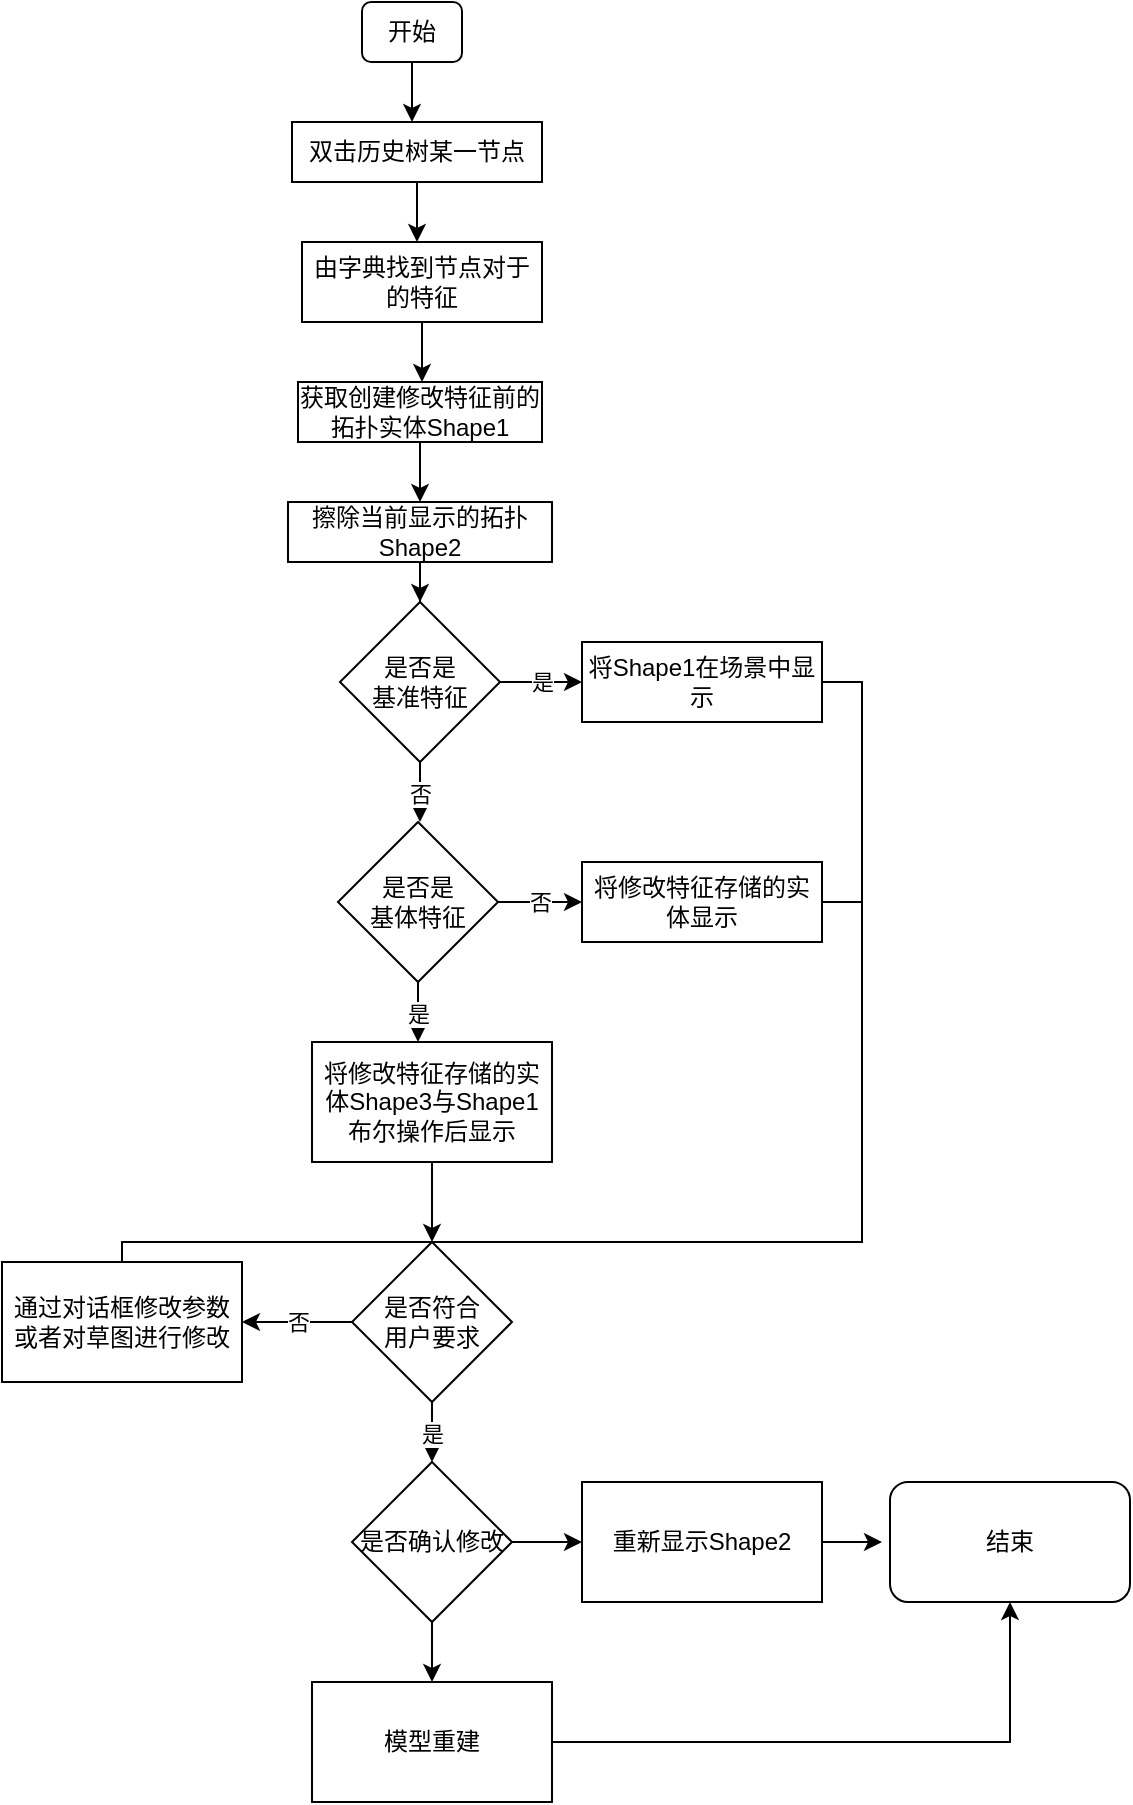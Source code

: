 <mxfile version="21.0.6" type="github">
  <diagram name="第 1 页" id="IQUPoxUGQp5hp6mGDjeq">
    <mxGraphModel dx="2442" dy="892" grid="1" gridSize="10" guides="1" tooltips="1" connect="1" arrows="1" fold="1" page="1" pageScale="1" pageWidth="827" pageHeight="1169" math="0" shadow="0">
      <root>
        <mxCell id="0" />
        <mxCell id="1" parent="0" />
        <mxCell id="s2qasGXDU6sx1jrhp38d-2" style="edgeStyle=orthogonalEdgeStyle;rounded=0;orthogonalLoop=1;jettySize=auto;html=1;" edge="1" parent="1" source="s2qasGXDU6sx1jrhp38d-1">
          <mxGeometry relative="1" as="geometry">
            <mxPoint x="175" y="150" as="targetPoint" />
          </mxGeometry>
        </mxCell>
        <mxCell id="s2qasGXDU6sx1jrhp38d-1" value="开始" style="rounded=1;whiteSpace=wrap;html=1;" vertex="1" parent="1">
          <mxGeometry x="150" y="90" width="50" height="30" as="geometry" />
        </mxCell>
        <mxCell id="s2qasGXDU6sx1jrhp38d-4" style="edgeStyle=orthogonalEdgeStyle;rounded=0;orthogonalLoop=1;jettySize=auto;html=1;" edge="1" parent="1" source="s2qasGXDU6sx1jrhp38d-3">
          <mxGeometry relative="1" as="geometry">
            <mxPoint x="177.5" y="210" as="targetPoint" />
          </mxGeometry>
        </mxCell>
        <mxCell id="s2qasGXDU6sx1jrhp38d-3" value="双击历史树某一节点" style="rounded=0;whiteSpace=wrap;html=1;" vertex="1" parent="1">
          <mxGeometry x="115" y="150" width="125" height="30" as="geometry" />
        </mxCell>
        <mxCell id="s2qasGXDU6sx1jrhp38d-6" style="edgeStyle=orthogonalEdgeStyle;rounded=0;orthogonalLoop=1;jettySize=auto;html=1;" edge="1" parent="1" source="s2qasGXDU6sx1jrhp38d-5">
          <mxGeometry relative="1" as="geometry">
            <mxPoint x="180" y="280" as="targetPoint" />
          </mxGeometry>
        </mxCell>
        <mxCell id="s2qasGXDU6sx1jrhp38d-5" value="由字典找到节点对于的特征" style="rounded=0;whiteSpace=wrap;html=1;" vertex="1" parent="1">
          <mxGeometry x="120" y="210" width="120" height="40" as="geometry" />
        </mxCell>
        <mxCell id="s2qasGXDU6sx1jrhp38d-8" style="edgeStyle=orthogonalEdgeStyle;rounded=0;orthogonalLoop=1;jettySize=auto;html=1;" edge="1" parent="1" source="s2qasGXDU6sx1jrhp38d-7">
          <mxGeometry relative="1" as="geometry">
            <mxPoint x="179" y="340" as="targetPoint" />
          </mxGeometry>
        </mxCell>
        <mxCell id="s2qasGXDU6sx1jrhp38d-7" value="获取创建修改特征前的拓扑实体Shape1" style="rounded=0;whiteSpace=wrap;html=1;" vertex="1" parent="1">
          <mxGeometry x="118" y="280" width="122" height="30" as="geometry" />
        </mxCell>
        <mxCell id="s2qasGXDU6sx1jrhp38d-10" value="是" style="edgeStyle=orthogonalEdgeStyle;rounded=0;orthogonalLoop=1;jettySize=auto;html=1;exitX=1;exitY=0.5;exitDx=0;exitDy=0;entryX=0;entryY=0.5;entryDx=0;entryDy=0;" edge="1" parent="1" source="s2qasGXDU6sx1jrhp38d-9" target="s2qasGXDU6sx1jrhp38d-11">
          <mxGeometry relative="1" as="geometry">
            <mxPoint x="260" y="380" as="targetPoint" />
          </mxGeometry>
        </mxCell>
        <mxCell id="s2qasGXDU6sx1jrhp38d-15" value="否" style="edgeStyle=orthogonalEdgeStyle;rounded=0;orthogonalLoop=1;jettySize=auto;html=1;" edge="1" parent="1" source="s2qasGXDU6sx1jrhp38d-9">
          <mxGeometry relative="1" as="geometry">
            <mxPoint x="179" y="500" as="targetPoint" />
          </mxGeometry>
        </mxCell>
        <mxCell id="s2qasGXDU6sx1jrhp38d-9" value="是否是&lt;br&gt;基准特征" style="rhombus;whiteSpace=wrap;html=1;" vertex="1" parent="1">
          <mxGeometry x="139" y="390" width="80" height="80" as="geometry" />
        </mxCell>
        <mxCell id="s2qasGXDU6sx1jrhp38d-11" value="将Shape1在场景中显示" style="rounded=0;whiteSpace=wrap;html=1;" vertex="1" parent="1">
          <mxGeometry x="260" y="410" width="120" height="40" as="geometry" />
        </mxCell>
        <mxCell id="s2qasGXDU6sx1jrhp38d-12" style="edgeStyle=orthogonalEdgeStyle;rounded=0;orthogonalLoop=1;jettySize=auto;html=1;exitX=0.5;exitY=1;exitDx=0;exitDy=0;" edge="1" parent="1" source="s2qasGXDU6sx1jrhp38d-11" target="s2qasGXDU6sx1jrhp38d-11">
          <mxGeometry relative="1" as="geometry" />
        </mxCell>
        <mxCell id="s2qasGXDU6sx1jrhp38d-14" style="edgeStyle=orthogonalEdgeStyle;rounded=0;orthogonalLoop=1;jettySize=auto;html=1;entryX=0.5;entryY=0;entryDx=0;entryDy=0;" edge="1" parent="1" source="s2qasGXDU6sx1jrhp38d-13" target="s2qasGXDU6sx1jrhp38d-9">
          <mxGeometry relative="1" as="geometry" />
        </mxCell>
        <mxCell id="s2qasGXDU6sx1jrhp38d-13" value="擦除当前显示的拓扑Shape2" style="rounded=0;whiteSpace=wrap;html=1;" vertex="1" parent="1">
          <mxGeometry x="113" y="340" width="132" height="30" as="geometry" />
        </mxCell>
        <mxCell id="s2qasGXDU6sx1jrhp38d-17" value="是" style="edgeStyle=orthogonalEdgeStyle;rounded=0;orthogonalLoop=1;jettySize=auto;html=1;" edge="1" parent="1" source="s2qasGXDU6sx1jrhp38d-16">
          <mxGeometry relative="1" as="geometry">
            <mxPoint x="178" y="610" as="targetPoint" />
          </mxGeometry>
        </mxCell>
        <mxCell id="s2qasGXDU6sx1jrhp38d-19" value="否" style="edgeStyle=orthogonalEdgeStyle;rounded=0;orthogonalLoop=1;jettySize=auto;html=1;entryX=0;entryY=0.5;entryDx=0;entryDy=0;" edge="1" parent="1" source="s2qasGXDU6sx1jrhp38d-16" target="s2qasGXDU6sx1jrhp38d-20">
          <mxGeometry relative="1" as="geometry">
            <mxPoint x="250" y="540" as="targetPoint" />
          </mxGeometry>
        </mxCell>
        <mxCell id="s2qasGXDU6sx1jrhp38d-16" value="是否是&lt;br&gt;基体特征" style="rhombus;whiteSpace=wrap;html=1;" vertex="1" parent="1">
          <mxGeometry x="138" y="500" width="80" height="80" as="geometry" />
        </mxCell>
        <mxCell id="s2qasGXDU6sx1jrhp38d-18" value="将修改特征存储的实体Shape3与Shape1布尔操作后显示" style="rounded=0;whiteSpace=wrap;html=1;" vertex="1" parent="1">
          <mxGeometry x="125" y="610" width="120" height="60" as="geometry" />
        </mxCell>
        <mxCell id="s2qasGXDU6sx1jrhp38d-20" value="将修改特征存储的实体显示" style="rounded=0;whiteSpace=wrap;html=1;" vertex="1" parent="1">
          <mxGeometry x="260" y="520" width="120" height="40" as="geometry" />
        </mxCell>
        <mxCell id="s2qasGXDU6sx1jrhp38d-27" value="是" style="edgeStyle=orthogonalEdgeStyle;rounded=0;orthogonalLoop=1;jettySize=auto;html=1;" edge="1" parent="1" source="s2qasGXDU6sx1jrhp38d-22">
          <mxGeometry relative="1" as="geometry">
            <mxPoint x="185" y="820" as="targetPoint" />
          </mxGeometry>
        </mxCell>
        <mxCell id="s2qasGXDU6sx1jrhp38d-29" value="否" style="edgeStyle=orthogonalEdgeStyle;rounded=0;orthogonalLoop=1;jettySize=auto;html=1;exitX=0;exitY=0.5;exitDx=0;exitDy=0;" edge="1" parent="1" source="s2qasGXDU6sx1jrhp38d-22">
          <mxGeometry relative="1" as="geometry">
            <mxPoint x="90" y="750" as="targetPoint" />
          </mxGeometry>
        </mxCell>
        <mxCell id="s2qasGXDU6sx1jrhp38d-22" value="是否符合&lt;br&gt;用户要求" style="rhombus;whiteSpace=wrap;html=1;" vertex="1" parent="1">
          <mxGeometry x="145" y="710" width="80" height="80" as="geometry" />
        </mxCell>
        <mxCell id="s2qasGXDU6sx1jrhp38d-23" value="" style="endArrow=classic;html=1;rounded=0;exitX=0.5;exitY=1;exitDx=0;exitDy=0;entryX=0.5;entryY=0;entryDx=0;entryDy=0;" edge="1" parent="1" source="s2qasGXDU6sx1jrhp38d-18" target="s2qasGXDU6sx1jrhp38d-22">
          <mxGeometry width="50" height="50" relative="1" as="geometry">
            <mxPoint x="200" y="690" as="sourcePoint" />
            <mxPoint x="340" y="730" as="targetPoint" />
          </mxGeometry>
        </mxCell>
        <mxCell id="s2qasGXDU6sx1jrhp38d-25" value="" style="endArrow=none;html=1;rounded=0;exitX=1;exitY=0.5;exitDx=0;exitDy=0;" edge="1" parent="1" source="s2qasGXDU6sx1jrhp38d-20">
          <mxGeometry width="50" height="50" relative="1" as="geometry">
            <mxPoint x="460" y="620" as="sourcePoint" />
            <mxPoint x="400" y="540" as="targetPoint" />
          </mxGeometry>
        </mxCell>
        <mxCell id="s2qasGXDU6sx1jrhp38d-30" value="通过对话框修改参数&lt;br&gt;或者对草图进行修改" style="rounded=0;whiteSpace=wrap;html=1;" vertex="1" parent="1">
          <mxGeometry x="-30" y="720" width="120" height="60" as="geometry" />
        </mxCell>
        <mxCell id="s2qasGXDU6sx1jrhp38d-32" value="" style="endArrow=none;html=1;rounded=0;exitX=1;exitY=0.5;exitDx=0;exitDy=0;edgeStyle=orthogonalEdgeStyle;entryX=0.5;entryY=0;entryDx=0;entryDy=0;" edge="1" parent="1" source="s2qasGXDU6sx1jrhp38d-11" target="s2qasGXDU6sx1jrhp38d-22">
          <mxGeometry width="50" height="50" relative="1" as="geometry">
            <mxPoint x="470" y="580" as="sourcePoint" />
            <mxPoint x="410" y="720" as="targetPoint" />
            <Array as="points">
              <mxPoint x="400" y="430" />
              <mxPoint x="400" y="710" />
            </Array>
          </mxGeometry>
        </mxCell>
        <mxCell id="s2qasGXDU6sx1jrhp38d-33" value="" style="endArrow=none;html=1;rounded=0;exitX=0.5;exitY=0;exitDx=0;exitDy=0;edgeStyle=orthogonalEdgeStyle;entryX=0.5;entryY=0;entryDx=0;entryDy=0;" edge="1" parent="1" source="s2qasGXDU6sx1jrhp38d-30" target="s2qasGXDU6sx1jrhp38d-22">
          <mxGeometry width="50" height="50" relative="1" as="geometry">
            <mxPoint x="-80" y="700" as="sourcePoint" />
            <mxPoint x="130" y="690" as="targetPoint" />
            <Array as="points">
              <mxPoint x="30" y="710" />
            </Array>
          </mxGeometry>
        </mxCell>
        <mxCell id="s2qasGXDU6sx1jrhp38d-35" style="edgeStyle=orthogonalEdgeStyle;rounded=0;orthogonalLoop=1;jettySize=auto;html=1;" edge="1" parent="1" source="s2qasGXDU6sx1jrhp38d-34">
          <mxGeometry relative="1" as="geometry">
            <mxPoint x="260" y="860" as="targetPoint" />
          </mxGeometry>
        </mxCell>
        <mxCell id="s2qasGXDU6sx1jrhp38d-37" style="edgeStyle=orthogonalEdgeStyle;rounded=0;orthogonalLoop=1;jettySize=auto;html=1;" edge="1" parent="1" source="s2qasGXDU6sx1jrhp38d-34">
          <mxGeometry relative="1" as="geometry">
            <mxPoint x="185" y="930" as="targetPoint" />
          </mxGeometry>
        </mxCell>
        <mxCell id="s2qasGXDU6sx1jrhp38d-34" value="是否确认修改" style="rhombus;whiteSpace=wrap;html=1;" vertex="1" parent="1">
          <mxGeometry x="145" y="820" width="80" height="80" as="geometry" />
        </mxCell>
        <mxCell id="s2qasGXDU6sx1jrhp38d-39" style="edgeStyle=orthogonalEdgeStyle;rounded=0;orthogonalLoop=1;jettySize=auto;html=1;exitX=1;exitY=0.5;exitDx=0;exitDy=0;" edge="1" parent="1" source="s2qasGXDU6sx1jrhp38d-36">
          <mxGeometry relative="1" as="geometry">
            <mxPoint x="410" y="860" as="targetPoint" />
          </mxGeometry>
        </mxCell>
        <mxCell id="s2qasGXDU6sx1jrhp38d-36" value="重新显示Shape2" style="rounded=0;whiteSpace=wrap;html=1;" vertex="1" parent="1">
          <mxGeometry x="260" y="830" width="120" height="60" as="geometry" />
        </mxCell>
        <mxCell id="s2qasGXDU6sx1jrhp38d-41" style="edgeStyle=orthogonalEdgeStyle;rounded=0;orthogonalLoop=1;jettySize=auto;html=1;entryX=0.5;entryY=1;entryDx=0;entryDy=0;" edge="1" parent="1" source="s2qasGXDU6sx1jrhp38d-38" target="s2qasGXDU6sx1jrhp38d-40">
          <mxGeometry relative="1" as="geometry" />
        </mxCell>
        <mxCell id="s2qasGXDU6sx1jrhp38d-38" value="模型重建" style="rounded=0;whiteSpace=wrap;html=1;" vertex="1" parent="1">
          <mxGeometry x="125" y="930" width="120" height="60" as="geometry" />
        </mxCell>
        <mxCell id="s2qasGXDU6sx1jrhp38d-40" value="结束" style="rounded=1;whiteSpace=wrap;html=1;" vertex="1" parent="1">
          <mxGeometry x="414" y="830" width="120" height="60" as="geometry" />
        </mxCell>
      </root>
    </mxGraphModel>
  </diagram>
</mxfile>
